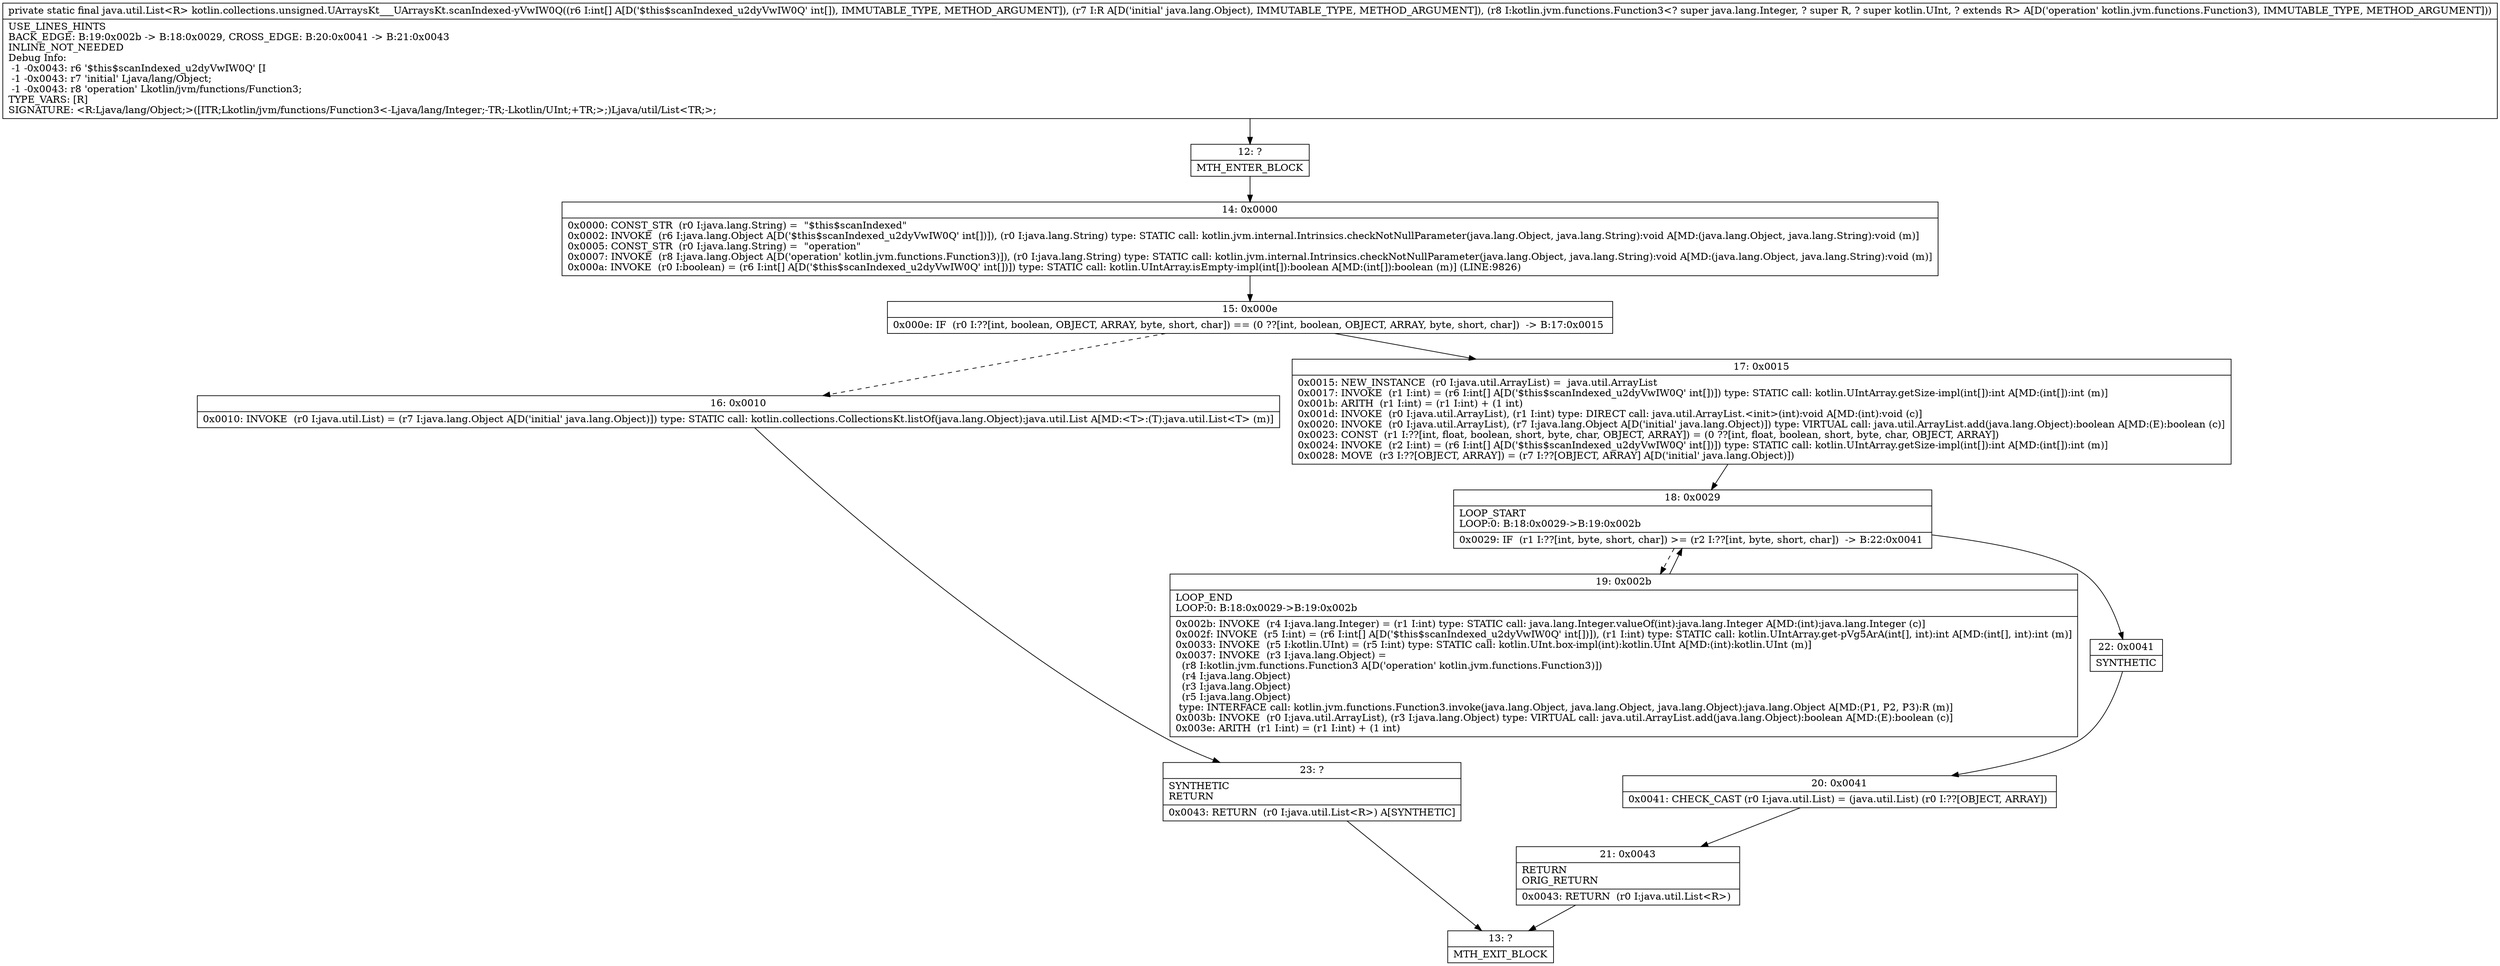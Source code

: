 digraph "CFG forkotlin.collections.unsigned.UArraysKt___UArraysKt.scanIndexed\-yVwIW0Q([ILjava\/lang\/Object;Lkotlin\/jvm\/functions\/Function3;)Ljava\/util\/List;" {
Node_12 [shape=record,label="{12\:\ ?|MTH_ENTER_BLOCK\l}"];
Node_14 [shape=record,label="{14\:\ 0x0000|0x0000: CONST_STR  (r0 I:java.lang.String) =  \"$this$scanIndexed\" \l0x0002: INVOKE  (r6 I:java.lang.Object A[D('$this$scanIndexed_u2dyVwIW0Q' int[])]), (r0 I:java.lang.String) type: STATIC call: kotlin.jvm.internal.Intrinsics.checkNotNullParameter(java.lang.Object, java.lang.String):void A[MD:(java.lang.Object, java.lang.String):void (m)]\l0x0005: CONST_STR  (r0 I:java.lang.String) =  \"operation\" \l0x0007: INVOKE  (r8 I:java.lang.Object A[D('operation' kotlin.jvm.functions.Function3)]), (r0 I:java.lang.String) type: STATIC call: kotlin.jvm.internal.Intrinsics.checkNotNullParameter(java.lang.Object, java.lang.String):void A[MD:(java.lang.Object, java.lang.String):void (m)]\l0x000a: INVOKE  (r0 I:boolean) = (r6 I:int[] A[D('$this$scanIndexed_u2dyVwIW0Q' int[])]) type: STATIC call: kotlin.UIntArray.isEmpty\-impl(int[]):boolean A[MD:(int[]):boolean (m)] (LINE:9826)\l}"];
Node_15 [shape=record,label="{15\:\ 0x000e|0x000e: IF  (r0 I:??[int, boolean, OBJECT, ARRAY, byte, short, char]) == (0 ??[int, boolean, OBJECT, ARRAY, byte, short, char])  \-\> B:17:0x0015 \l}"];
Node_16 [shape=record,label="{16\:\ 0x0010|0x0010: INVOKE  (r0 I:java.util.List) = (r7 I:java.lang.Object A[D('initial' java.lang.Object)]) type: STATIC call: kotlin.collections.CollectionsKt.listOf(java.lang.Object):java.util.List A[MD:\<T\>:(T):java.util.List\<T\> (m)]\l}"];
Node_23 [shape=record,label="{23\:\ ?|SYNTHETIC\lRETURN\l|0x0043: RETURN  (r0 I:java.util.List\<R\>) A[SYNTHETIC]\l}"];
Node_13 [shape=record,label="{13\:\ ?|MTH_EXIT_BLOCK\l}"];
Node_17 [shape=record,label="{17\:\ 0x0015|0x0015: NEW_INSTANCE  (r0 I:java.util.ArrayList) =  java.util.ArrayList \l0x0017: INVOKE  (r1 I:int) = (r6 I:int[] A[D('$this$scanIndexed_u2dyVwIW0Q' int[])]) type: STATIC call: kotlin.UIntArray.getSize\-impl(int[]):int A[MD:(int[]):int (m)]\l0x001b: ARITH  (r1 I:int) = (r1 I:int) + (1 int) \l0x001d: INVOKE  (r0 I:java.util.ArrayList), (r1 I:int) type: DIRECT call: java.util.ArrayList.\<init\>(int):void A[MD:(int):void (c)]\l0x0020: INVOKE  (r0 I:java.util.ArrayList), (r7 I:java.lang.Object A[D('initial' java.lang.Object)]) type: VIRTUAL call: java.util.ArrayList.add(java.lang.Object):boolean A[MD:(E):boolean (c)]\l0x0023: CONST  (r1 I:??[int, float, boolean, short, byte, char, OBJECT, ARRAY]) = (0 ??[int, float, boolean, short, byte, char, OBJECT, ARRAY]) \l0x0024: INVOKE  (r2 I:int) = (r6 I:int[] A[D('$this$scanIndexed_u2dyVwIW0Q' int[])]) type: STATIC call: kotlin.UIntArray.getSize\-impl(int[]):int A[MD:(int[]):int (m)]\l0x0028: MOVE  (r3 I:??[OBJECT, ARRAY]) = (r7 I:??[OBJECT, ARRAY] A[D('initial' java.lang.Object)]) \l}"];
Node_18 [shape=record,label="{18\:\ 0x0029|LOOP_START\lLOOP:0: B:18:0x0029\-\>B:19:0x002b\l|0x0029: IF  (r1 I:??[int, byte, short, char]) \>= (r2 I:??[int, byte, short, char])  \-\> B:22:0x0041 \l}"];
Node_19 [shape=record,label="{19\:\ 0x002b|LOOP_END\lLOOP:0: B:18:0x0029\-\>B:19:0x002b\l|0x002b: INVOKE  (r4 I:java.lang.Integer) = (r1 I:int) type: STATIC call: java.lang.Integer.valueOf(int):java.lang.Integer A[MD:(int):java.lang.Integer (c)]\l0x002f: INVOKE  (r5 I:int) = (r6 I:int[] A[D('$this$scanIndexed_u2dyVwIW0Q' int[])]), (r1 I:int) type: STATIC call: kotlin.UIntArray.get\-pVg5ArA(int[], int):int A[MD:(int[], int):int (m)]\l0x0033: INVOKE  (r5 I:kotlin.UInt) = (r5 I:int) type: STATIC call: kotlin.UInt.box\-impl(int):kotlin.UInt A[MD:(int):kotlin.UInt (m)]\l0x0037: INVOKE  (r3 I:java.lang.Object) = \l  (r8 I:kotlin.jvm.functions.Function3 A[D('operation' kotlin.jvm.functions.Function3)])\l  (r4 I:java.lang.Object)\l  (r3 I:java.lang.Object)\l  (r5 I:java.lang.Object)\l type: INTERFACE call: kotlin.jvm.functions.Function3.invoke(java.lang.Object, java.lang.Object, java.lang.Object):java.lang.Object A[MD:(P1, P2, P3):R (m)]\l0x003b: INVOKE  (r0 I:java.util.ArrayList), (r3 I:java.lang.Object) type: VIRTUAL call: java.util.ArrayList.add(java.lang.Object):boolean A[MD:(E):boolean (c)]\l0x003e: ARITH  (r1 I:int) = (r1 I:int) + (1 int) \l}"];
Node_22 [shape=record,label="{22\:\ 0x0041|SYNTHETIC\l}"];
Node_20 [shape=record,label="{20\:\ 0x0041|0x0041: CHECK_CAST (r0 I:java.util.List) = (java.util.List) (r0 I:??[OBJECT, ARRAY]) \l}"];
Node_21 [shape=record,label="{21\:\ 0x0043|RETURN\lORIG_RETURN\l|0x0043: RETURN  (r0 I:java.util.List\<R\>) \l}"];
MethodNode[shape=record,label="{private static final java.util.List\<R\> kotlin.collections.unsigned.UArraysKt___UArraysKt.scanIndexed\-yVwIW0Q((r6 I:int[] A[D('$this$scanIndexed_u2dyVwIW0Q' int[]), IMMUTABLE_TYPE, METHOD_ARGUMENT]), (r7 I:R A[D('initial' java.lang.Object), IMMUTABLE_TYPE, METHOD_ARGUMENT]), (r8 I:kotlin.jvm.functions.Function3\<? super java.lang.Integer, ? super R, ? super kotlin.UInt, ? extends R\> A[D('operation' kotlin.jvm.functions.Function3), IMMUTABLE_TYPE, METHOD_ARGUMENT]))  | USE_LINES_HINTS\lBACK_EDGE: B:19:0x002b \-\> B:18:0x0029, CROSS_EDGE: B:20:0x0041 \-\> B:21:0x0043\lINLINE_NOT_NEEDED\lDebug Info:\l  \-1 \-0x0043: r6 '$this$scanIndexed_u2dyVwIW0Q' [I\l  \-1 \-0x0043: r7 'initial' Ljava\/lang\/Object;\l  \-1 \-0x0043: r8 'operation' Lkotlin\/jvm\/functions\/Function3;\lTYPE_VARS: [R]\lSIGNATURE: \<R:Ljava\/lang\/Object;\>([ITR;Lkotlin\/jvm\/functions\/Function3\<\-Ljava\/lang\/Integer;\-TR;\-Lkotlin\/UInt;+TR;\>;)Ljava\/util\/List\<TR;\>;\l}"];
MethodNode -> Node_12;Node_12 -> Node_14;
Node_14 -> Node_15;
Node_15 -> Node_16[style=dashed];
Node_15 -> Node_17;
Node_16 -> Node_23;
Node_23 -> Node_13;
Node_17 -> Node_18;
Node_18 -> Node_19[style=dashed];
Node_18 -> Node_22;
Node_19 -> Node_18;
Node_22 -> Node_20;
Node_20 -> Node_21;
Node_21 -> Node_13;
}

